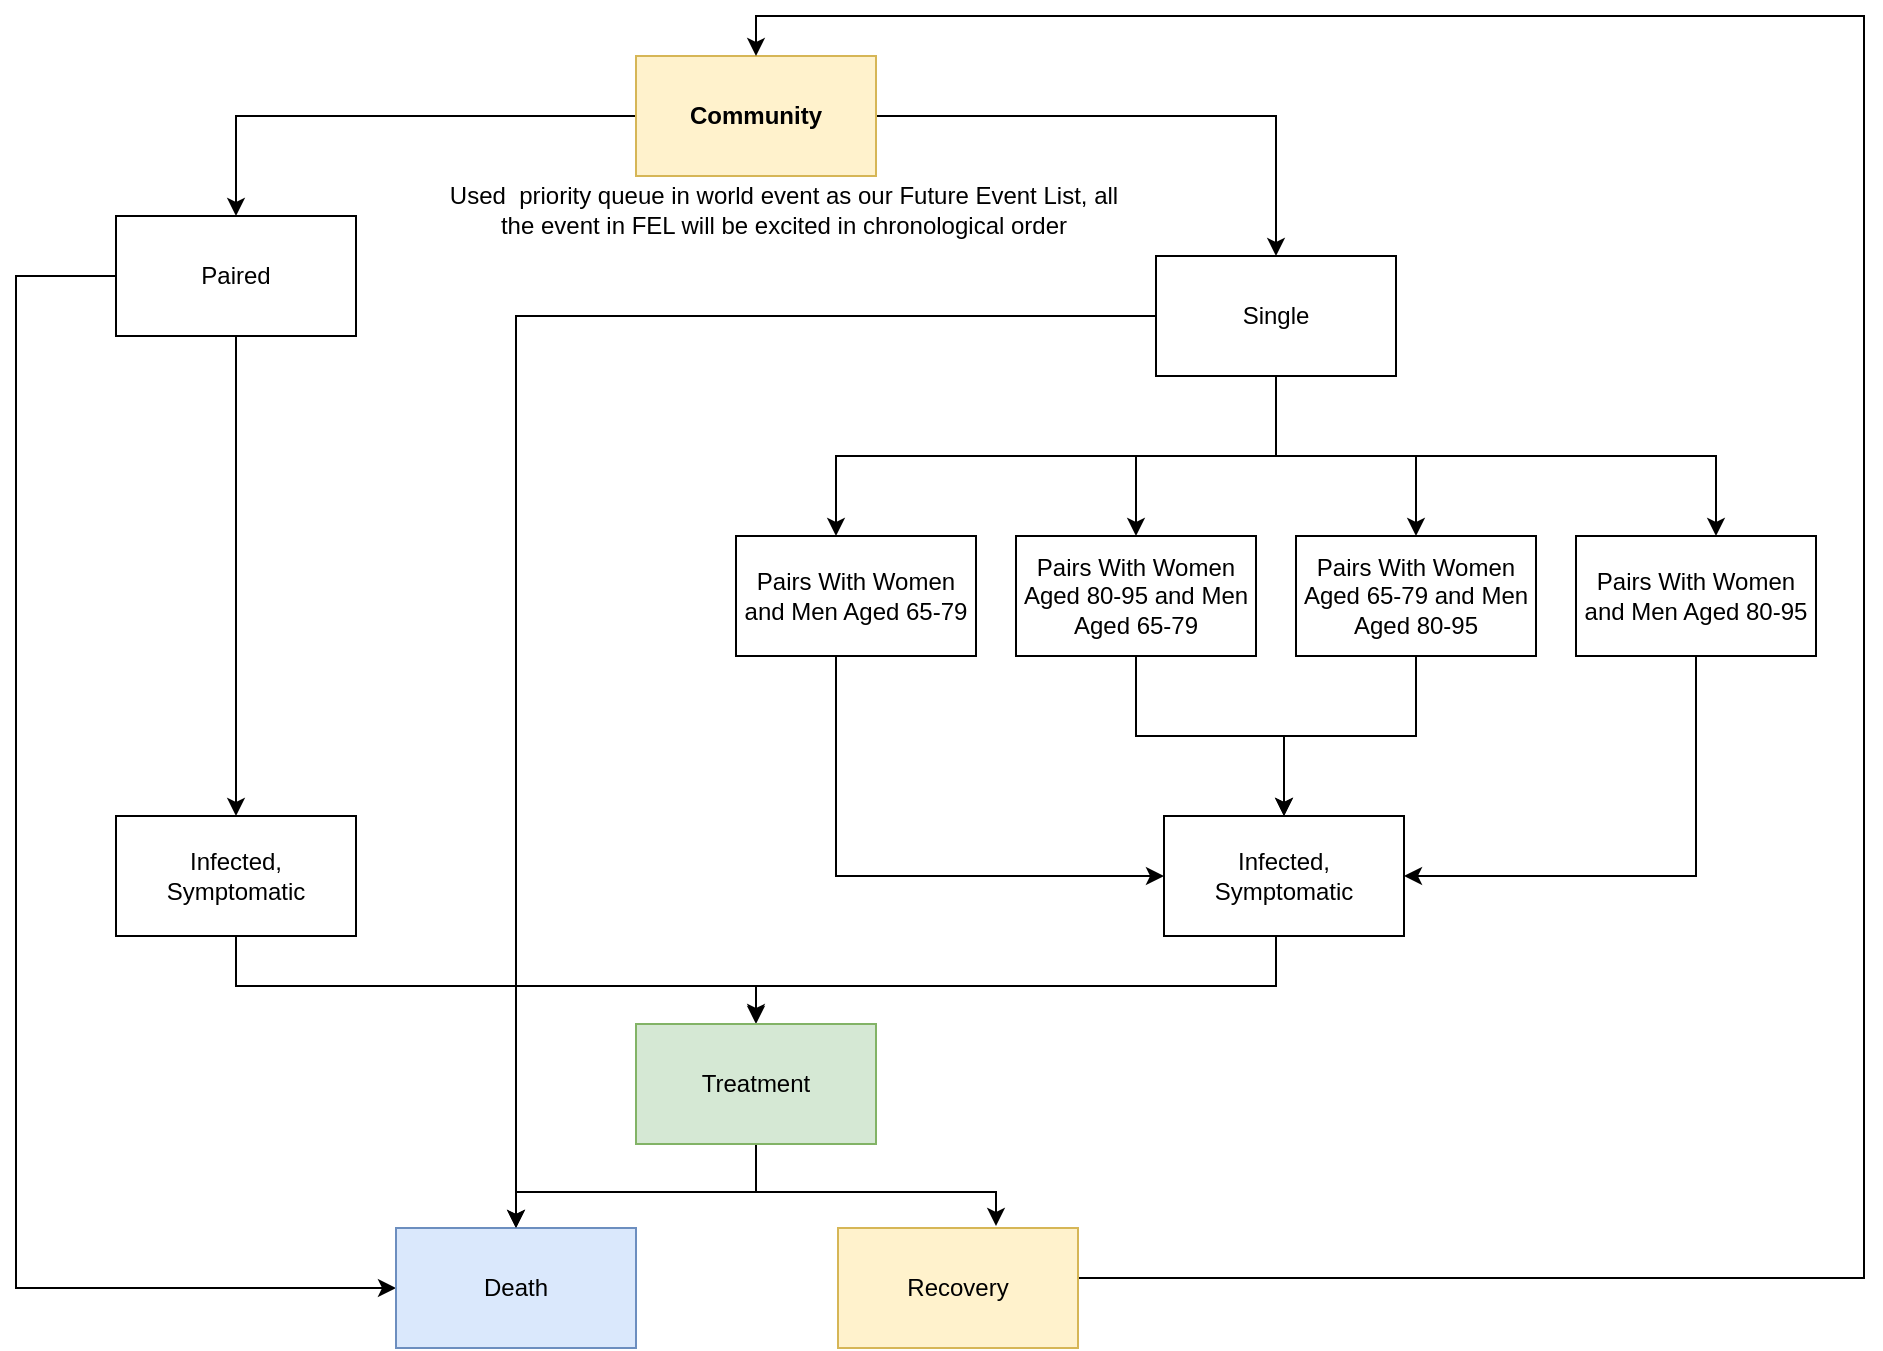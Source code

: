 <mxfile version="12.7.4" type="github"><diagram id="DaSs_9UrifuArd1M7Iul" name="Page-1"><mxGraphModel dx="1184" dy="698" grid="0" gridSize="10" guides="0" tooltips="1" connect="1" arrows="1" fold="1" page="1" pageScale="1.5" pageWidth="1100" pageHeight="850" math="0" shadow="0"><root><mxCell id="0"/><mxCell id="1" parent="0"/><mxCell id="j5nKKLK4SG5Tgm4mU34I-4" value="" style="edgeStyle=orthogonalEdgeStyle;rounded=0;orthogonalLoop=1;jettySize=auto;html=1;" parent="1" source="j5nKKLK4SG5Tgm4mU34I-1" target="j5nKKLK4SG5Tgm4mU34I-3" edge="1"><mxGeometry relative="1" as="geometry"/></mxCell><mxCell id="j5nKKLK4SG5Tgm4mU34I-6" value="" style="edgeStyle=orthogonalEdgeStyle;rounded=0;orthogonalLoop=1;jettySize=auto;html=1;" parent="1" source="j5nKKLK4SG5Tgm4mU34I-1" target="j5nKKLK4SG5Tgm4mU34I-5" edge="1"><mxGeometry relative="1" as="geometry"/></mxCell><mxCell id="j5nKKLK4SG5Tgm4mU34I-1" value="Community" style="rounded=0;whiteSpace=wrap;html=1;fillColor=#fff2cc;strokeColor=#d6b656;gradientColor=none;fontStyle=1" parent="1" vertex="1"><mxGeometry x="591" y="218" width="120" height="60" as="geometry"/></mxCell><mxCell id="j5nKKLK4SG5Tgm4mU34I-8" value="" style="edgeStyle=orthogonalEdgeStyle;rounded=0;orthogonalLoop=1;jettySize=auto;html=1;entryX=0.5;entryY=0;entryDx=0;entryDy=0;" parent="1" source="j5nKKLK4SG5Tgm4mU34I-5" target="j5nKKLK4SG5Tgm4mU34I-17" edge="1"><mxGeometry relative="1" as="geometry"><mxPoint x="391" y="458" as="targetPoint"/></mxGeometry></mxCell><mxCell id="j5nKKLK4SG5Tgm4mU34I-47" value="" style="edgeStyle=orthogonalEdgeStyle;rounded=0;orthogonalLoop=1;jettySize=auto;html=1;entryX=0;entryY=0.5;entryDx=0;entryDy=0;" parent="1" source="j5nKKLK4SG5Tgm4mU34I-5" target="j5nKKLK4SG5Tgm4mU34I-38" edge="1"><mxGeometry relative="1" as="geometry"><mxPoint x="251" y="328" as="targetPoint"/><Array as="points"><mxPoint x="281" y="328"/><mxPoint x="281" y="834"/></Array></mxGeometry></mxCell><mxCell id="j5nKKLK4SG5Tgm4mU34I-5" value="Paired" style="rounded=0;whiteSpace=wrap;html=1;" parent="1" vertex="1"><mxGeometry x="331" y="298" width="120" height="60" as="geometry"/></mxCell><mxCell id="j5nKKLK4SG5Tgm4mU34I-35" value="" style="edgeStyle=orthogonalEdgeStyle;rounded=0;orthogonalLoop=1;jettySize=auto;html=1;" parent="1" source="j5nKKLK4SG5Tgm4mU34I-17" target="j5nKKLK4SG5Tgm4mU34I-34" edge="1"><mxGeometry relative="1" as="geometry"><Array as="points"><mxPoint x="391" y="683"/><mxPoint x="651" y="683"/></Array></mxGeometry></mxCell><mxCell id="j5nKKLK4SG5Tgm4mU34I-17" value="Infected, Symptomatic" style="rounded=0;whiteSpace=wrap;html=1;" parent="1" vertex="1"><mxGeometry x="331" y="598" width="120" height="60" as="geometry"/></mxCell><mxCell id="j5nKKLK4SG5Tgm4mU34I-39" value="" style="edgeStyle=orthogonalEdgeStyle;rounded=0;orthogonalLoop=1;jettySize=auto;html=1;" parent="1" source="j5nKKLK4SG5Tgm4mU34I-34" target="j5nKKLK4SG5Tgm4mU34I-38" edge="1"><mxGeometry relative="1" as="geometry"><Array as="points"><mxPoint x="651" y="786"/><mxPoint x="531" y="786"/></Array></mxGeometry></mxCell><mxCell id="j5nKKLK4SG5Tgm4mU34I-41" value="" style="edgeStyle=orthogonalEdgeStyle;rounded=0;orthogonalLoop=1;jettySize=auto;html=1;" parent="1" edge="1"><mxGeometry relative="1" as="geometry"><mxPoint x="651" y="761" as="sourcePoint"/><mxPoint x="771" y="803" as="targetPoint"/><Array as="points"><mxPoint x="651" y="786"/><mxPoint x="771" y="786"/></Array></mxGeometry></mxCell><mxCell id="j5nKKLK4SG5Tgm4mU34I-34" value="Treatment" style="rounded=0;whiteSpace=wrap;html=1;fillColor=#d5e8d4;strokeColor=#82b366;" parent="1" vertex="1"><mxGeometry x="591" y="702" width="120" height="60" as="geometry"/></mxCell><mxCell id="j5nKKLK4SG5Tgm4mU34I-43" value="" style="edgeStyle=orthogonalEdgeStyle;rounded=0;orthogonalLoop=1;jettySize=auto;html=1;entryX=0.5;entryY=0;entryDx=0;entryDy=0;" parent="1" source="j5nKKLK4SG5Tgm4mU34I-40" target="j5nKKLK4SG5Tgm4mU34I-1" edge="1"><mxGeometry relative="1" as="geometry"><mxPoint x="911" y="938" as="targetPoint"/><Array as="points"><mxPoint x="1205" y="829"/><mxPoint x="1205" y="198"/><mxPoint x="651" y="198"/></Array></mxGeometry></mxCell><mxCell id="j5nKKLK4SG5Tgm4mU34I-40" value="Recovery" style="rounded=0;whiteSpace=wrap;html=1;fillColor=#fff2cc;strokeColor=#d6b656;" parent="1" vertex="1"><mxGeometry x="692" y="804" width="120" height="60" as="geometry"/></mxCell><mxCell id="j5nKKLK4SG5Tgm4mU34I-38" value="Death" style="rounded=0;whiteSpace=wrap;html=1;fillColor=#dae8fc;strokeColor=#6c8ebf;" parent="1" vertex="1"><mxGeometry x="471" y="804" width="120" height="60" as="geometry"/></mxCell><mxCell id="j5nKKLK4SG5Tgm4mU34I-10" value="" style="edgeStyle=orthogonalEdgeStyle;rounded=0;orthogonalLoop=1;jettySize=auto;html=1;" parent="1" source="j5nKKLK4SG5Tgm4mU34I-3" target="j5nKKLK4SG5Tgm4mU34I-9" edge="1"><mxGeometry relative="1" as="geometry"><Array as="points"><mxPoint x="911" y="418"/><mxPoint x="691" y="418"/></Array></mxGeometry></mxCell><mxCell id="j5nKKLK4SG5Tgm4mU34I-12" value="" style="edgeStyle=orthogonalEdgeStyle;rounded=0;orthogonalLoop=1;jettySize=auto;html=1;" parent="1" source="j5nKKLK4SG5Tgm4mU34I-3" target="j5nKKLK4SG5Tgm4mU34I-11" edge="1"><mxGeometry relative="1" as="geometry"><Array as="points"><mxPoint x="911" y="418"/><mxPoint x="1131" y="418"/></Array></mxGeometry></mxCell><mxCell id="j5nKKLK4SG5Tgm4mU34I-14" value="" style="edgeStyle=orthogonalEdgeStyle;rounded=0;orthogonalLoop=1;jettySize=auto;html=1;" parent="1" source="j5nKKLK4SG5Tgm4mU34I-3" target="j5nKKLK4SG5Tgm4mU34I-13" edge="1"><mxGeometry relative="1" as="geometry"/></mxCell><mxCell id="j5nKKLK4SG5Tgm4mU34I-16" value="" style="edgeStyle=orthogonalEdgeStyle;rounded=0;orthogonalLoop=1;jettySize=auto;html=1;" parent="1" source="j5nKKLK4SG5Tgm4mU34I-3" target="j5nKKLK4SG5Tgm4mU34I-15" edge="1"><mxGeometry relative="1" as="geometry"><mxPoint x="861" y="448" as="targetPoint"/></mxGeometry></mxCell><mxCell id="j5nKKLK4SG5Tgm4mU34I-49" value="" style="edgeStyle=orthogonalEdgeStyle;rounded=0;orthogonalLoop=1;jettySize=auto;html=1;entryX=0.5;entryY=0;entryDx=0;entryDy=0;" parent="1" source="j5nKKLK4SG5Tgm4mU34I-3" target="j5nKKLK4SG5Tgm4mU34I-38" edge="1"><mxGeometry relative="1" as="geometry"><mxPoint x="771" y="348" as="targetPoint"/><Array as="points"><mxPoint x="531" y="348"/></Array></mxGeometry></mxCell><mxCell id="j5nKKLK4SG5Tgm4mU34I-3" value="Single" style="rounded=0;whiteSpace=wrap;html=1;" parent="1" vertex="1"><mxGeometry x="851" y="318" width="120" height="60" as="geometry"/></mxCell><mxCell id="j5nKKLK4SG5Tgm4mU34I-29" value="" style="edgeStyle=orthogonalEdgeStyle;rounded=0;orthogonalLoop=1;jettySize=auto;html=1;entryX=0.5;entryY=0;entryDx=0;entryDy=0;" parent="1" source="j5nKKLK4SG5Tgm4mU34I-15" target="j5nKKLK4SG5Tgm4mU34I-19" edge="1"><mxGeometry relative="1" as="geometry"><mxPoint x="841" y="598" as="targetPoint"/></mxGeometry></mxCell><mxCell id="j5nKKLK4SG5Tgm4mU34I-15" value="Pairs With Women Aged 80-95 and Men Aged 65-79" style="rounded=0;whiteSpace=wrap;html=1;" parent="1" vertex="1"><mxGeometry x="781" y="458" width="120" height="60" as="geometry"/></mxCell><mxCell id="j5nKKLK4SG5Tgm4mU34I-31" value="" style="edgeStyle=orthogonalEdgeStyle;rounded=0;orthogonalLoop=1;jettySize=auto;html=1;entryX=0.5;entryY=0;entryDx=0;entryDy=0;" parent="1" source="j5nKKLK4SG5Tgm4mU34I-13" target="j5nKKLK4SG5Tgm4mU34I-19" edge="1"><mxGeometry relative="1" as="geometry"><mxPoint x="981" y="598" as="targetPoint"/></mxGeometry></mxCell><mxCell id="j5nKKLK4SG5Tgm4mU34I-13" value="Pairs With Women Aged 65-79 and Men Aged 80-95" style="rounded=0;whiteSpace=wrap;html=1;" parent="1" vertex="1"><mxGeometry x="921" y="458" width="120" height="60" as="geometry"/></mxCell><mxCell id="j5nKKLK4SG5Tgm4mU34I-33" value="" style="edgeStyle=orthogonalEdgeStyle;rounded=0;orthogonalLoop=1;jettySize=auto;html=1;entryX=1;entryY=0.5;entryDx=0;entryDy=0;" parent="1" source="j5nKKLK4SG5Tgm4mU34I-11" target="j5nKKLK4SG5Tgm4mU34I-19" edge="1"><mxGeometry relative="1" as="geometry"><mxPoint x="1121" y="598" as="targetPoint"/><Array as="points"><mxPoint x="1121" y="628"/></Array></mxGeometry></mxCell><mxCell id="j5nKKLK4SG5Tgm4mU34I-11" value="Pairs With Women and Men Aged 80-95" style="rounded=0;whiteSpace=wrap;html=1;" parent="1" vertex="1"><mxGeometry x="1061" y="458" width="120" height="60" as="geometry"/></mxCell><mxCell id="j5nKKLK4SG5Tgm4mU34I-20" value="" style="edgeStyle=orthogonalEdgeStyle;rounded=0;orthogonalLoop=1;jettySize=auto;html=1;" parent="1" source="j5nKKLK4SG5Tgm4mU34I-9" target="j5nKKLK4SG5Tgm4mU34I-19" edge="1"><mxGeometry relative="1" as="geometry"><Array as="points"><mxPoint x="691" y="628"/></Array></mxGeometry></mxCell><mxCell id="j5nKKLK4SG5Tgm4mU34I-9" value="Pairs With Women and Men Aged 65-79" style="rounded=0;whiteSpace=wrap;html=1;" parent="1" vertex="1"><mxGeometry x="641" y="458" width="120" height="60" as="geometry"/></mxCell><mxCell id="j5nKKLK4SG5Tgm4mU34I-37" value="" style="edgeStyle=orthogonalEdgeStyle;rounded=0;orthogonalLoop=1;jettySize=auto;html=1;entryX=0.5;entryY=0;entryDx=0;entryDy=0;" parent="1" edge="1"><mxGeometry relative="1" as="geometry"><mxPoint x="651" y="701" as="targetPoint"/><Array as="points"><mxPoint x="911" y="683"/><mxPoint x="651" y="683"/></Array><mxPoint x="911" y="657" as="sourcePoint"/></mxGeometry></mxCell><mxCell id="j5nKKLK4SG5Tgm4mU34I-19" value="Infected, Symptomatic" style="rounded=0;whiteSpace=wrap;html=1;" parent="1" vertex="1"><mxGeometry x="855" y="598" width="120" height="60" as="geometry"/></mxCell><mxCell id="NiUQsHP-LhL3KgFLC0iX-1" value="Used &amp;nbsp;priority queue in world event as our Future Event List, all the event in FEL will be excited in chronological order" style="text;html=1;strokeColor=none;fillColor=none;align=center;verticalAlign=middle;whiteSpace=wrap;rounded=0;fontColor=#000000;fontStyle=0" parent="1" vertex="1"><mxGeometry x="490" y="285" width="350" height="20" as="geometry"/></mxCell></root></mxGraphModel></diagram></mxfile>